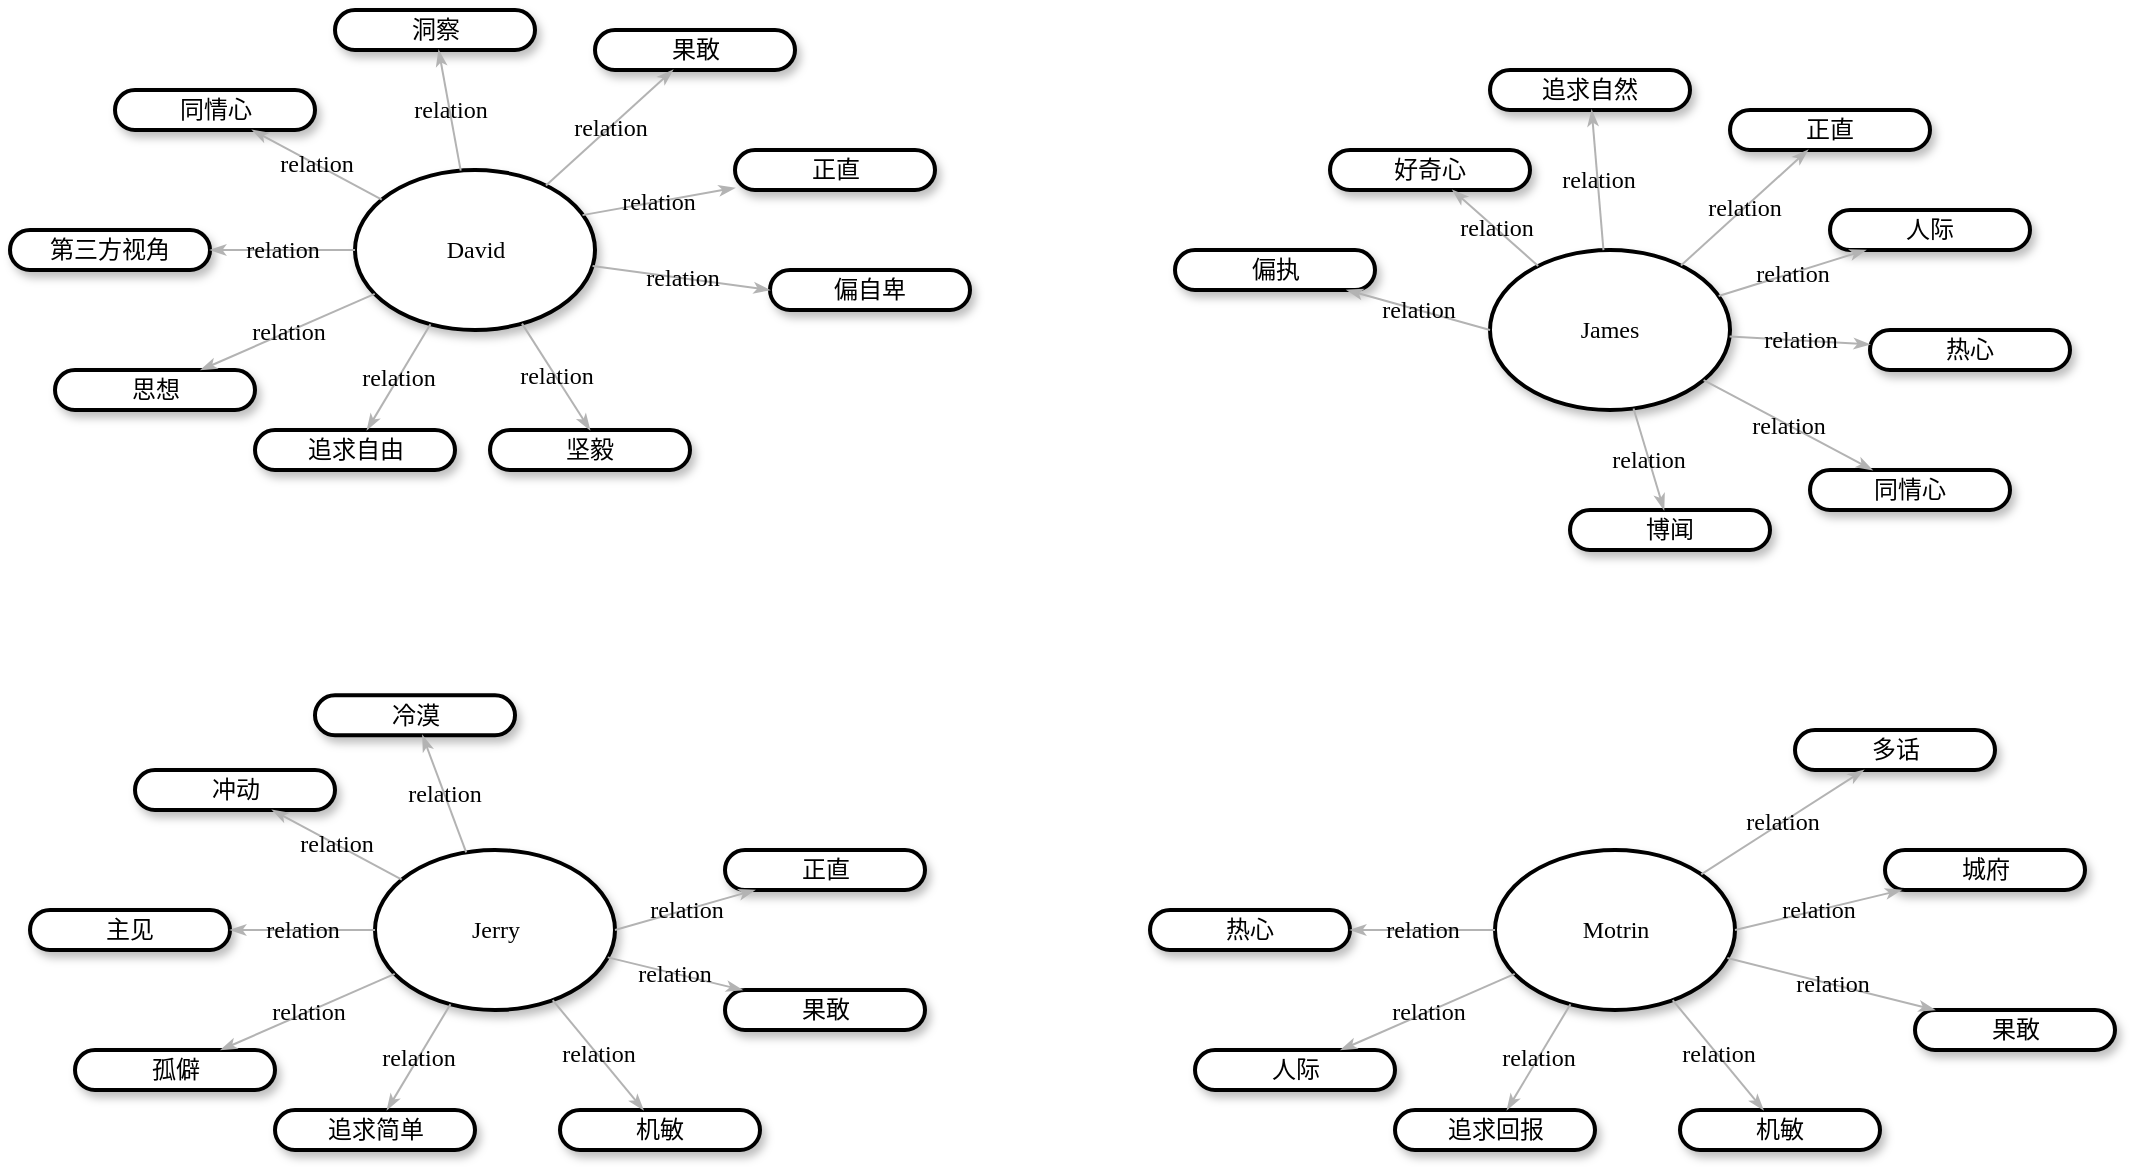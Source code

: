 <mxfile version="20.5.3" type="github" pages="3">
  <diagram name="Page-1" id="ad52d381-51e7-2e0d-a935-2d0ddd2fd229">
    <mxGraphModel dx="1882" dy="436" grid="1" gridSize="10" guides="1" tooltips="1" connect="1" arrows="1" fold="1" page="1" pageScale="1" pageWidth="1100" pageHeight="850" background="none" math="0" shadow="0">
      <root>
        <mxCell id="0" />
        <mxCell id="1" parent="0" />
        <mxCell id="2c924340bb9dbf6c-1" value="同情心" style="whiteSpace=wrap;html=1;rounded=1;shadow=1;comic=0;labelBackgroundColor=none;strokeWidth=2;fontFamily=Verdana;fontSize=12;align=center;arcSize=50;" parent="1" vertex="1">
          <mxGeometry x="52.5" y="130" width="100" height="20" as="geometry" />
        </mxCell>
        <mxCell id="2c924340bb9dbf6c-2" value="David" style="ellipse;whiteSpace=wrap;html=1;rounded=1;shadow=1;comic=0;labelBackgroundColor=none;strokeWidth=2;fontFamily=Verdana;fontSize=12;align=center;" parent="1" vertex="1">
          <mxGeometry x="172.5" y="170" width="120" height="80" as="geometry" />
        </mxCell>
        <mxCell id="2c924340bb9dbf6c-3" value="&lt;span&gt;James&lt;/span&gt;" style="ellipse;whiteSpace=wrap;html=1;rounded=1;shadow=1;comic=0;labelBackgroundColor=none;strokeWidth=2;fontFamily=Verdana;fontSize=12;align=center;" parent="1" vertex="1">
          <mxGeometry x="740" y="210" width="120" height="80" as="geometry" />
        </mxCell>
        <mxCell id="2c924340bb9dbf6c-8" value="第三方视角" style="whiteSpace=wrap;html=1;rounded=1;shadow=1;comic=0;labelBackgroundColor=none;strokeWidth=2;fontFamily=Verdana;fontSize=12;align=center;arcSize=50;" parent="1" vertex="1">
          <mxGeometry y="200" width="100" height="20" as="geometry" />
        </mxCell>
        <mxCell id="2c924340bb9dbf6c-9" value="思想" style="whiteSpace=wrap;html=1;rounded=1;shadow=1;comic=0;labelBackgroundColor=none;strokeWidth=2;fontFamily=Verdana;fontSize=12;align=center;arcSize=50;" parent="1" vertex="1">
          <mxGeometry x="22.5" y="270" width="100" height="20" as="geometry" />
        </mxCell>
        <mxCell id="2c924340bb9dbf6c-10" value="洞察" style="whiteSpace=wrap;html=1;rounded=1;shadow=1;comic=0;labelBackgroundColor=none;strokeWidth=2;fontFamily=Verdana;fontSize=12;align=center;arcSize=50;" parent="1" vertex="1">
          <mxGeometry x="162.5" y="90" width="100" height="20" as="geometry" />
        </mxCell>
        <mxCell id="2c924340bb9dbf6c-11" value="&lt;span&gt;好奇心&lt;/span&gt;" style="whiteSpace=wrap;html=1;rounded=1;shadow=1;comic=0;labelBackgroundColor=none;strokeWidth=2;fontFamily=Verdana;fontSize=12;align=center;arcSize=50;" parent="1" vertex="1">
          <mxGeometry x="660" y="160" width="100" height="20" as="geometry" />
        </mxCell>
        <mxCell id="2c924340bb9dbf6c-14" value="追求自然" style="whiteSpace=wrap;html=1;rounded=1;shadow=1;comic=0;labelBackgroundColor=none;strokeWidth=2;fontFamily=Verdana;fontSize=12;align=center;arcSize=50;" parent="1" vertex="1">
          <mxGeometry x="740" y="120" width="100" height="20" as="geometry" />
        </mxCell>
        <mxCell id="2c924340bb9dbf6c-15" value="正直" style="whiteSpace=wrap;html=1;rounded=1;shadow=1;comic=0;labelBackgroundColor=none;strokeWidth=2;fontFamily=Verdana;fontSize=12;align=center;arcSize=50;" parent="1" vertex="1">
          <mxGeometry x="860" y="140" width="100" height="20" as="geometry" />
        </mxCell>
        <mxCell id="2c924340bb9dbf6c-16" value="&lt;span&gt;人际&lt;/span&gt;" style="whiteSpace=wrap;html=1;rounded=1;shadow=1;comic=0;labelBackgroundColor=none;strokeWidth=2;fontFamily=Verdana;fontSize=12;align=center;arcSize=50;" parent="1" vertex="1">
          <mxGeometry x="910" y="190" width="100" height="20" as="geometry" />
        </mxCell>
        <mxCell id="2c924340bb9dbf6c-17" value="热心" style="whiteSpace=wrap;html=1;rounded=1;shadow=1;comic=0;labelBackgroundColor=none;strokeWidth=2;fontFamily=Verdana;fontSize=12;align=center;arcSize=50;" parent="1" vertex="1">
          <mxGeometry x="930" y="250" width="100" height="20" as="geometry" />
        </mxCell>
        <mxCell id="2c924340bb9dbf6c-18" value="&lt;span&gt;同情心&lt;/span&gt;" style="whiteSpace=wrap;html=1;rounded=1;shadow=1;comic=0;labelBackgroundColor=none;strokeWidth=2;fontFamily=Verdana;fontSize=12;align=center;arcSize=50;" parent="1" vertex="1">
          <mxGeometry x="900" y="320" width="100" height="20" as="geometry" />
        </mxCell>
        <mxCell id="2c924340bb9dbf6c-19" value="博闻" style="whiteSpace=wrap;html=1;rounded=1;shadow=1;comic=0;labelBackgroundColor=none;strokeWidth=2;fontFamily=Verdana;fontSize=12;align=center;arcSize=50;" parent="1" vertex="1">
          <mxGeometry x="780" y="340" width="100" height="20" as="geometry" />
        </mxCell>
        <mxCell id="2c924340bb9dbf6c-27" value="relation" style="edgeStyle=none;rounded=1;html=1;labelBackgroundColor=none;startArrow=none;startFill=0;startSize=5;endArrow=classicThin;endFill=1;endSize=5;jettySize=auto;orthogonalLoop=1;strokeColor=#B3B3B3;strokeWidth=1;fontFamily=Verdana;fontSize=12" parent="1" source="2c924340bb9dbf6c-2" target="2c924340bb9dbf6c-10" edge="1">
          <mxGeometry relative="1" as="geometry" />
        </mxCell>
        <mxCell id="2c924340bb9dbf6c-28" value="relation" style="edgeStyle=none;rounded=1;html=1;labelBackgroundColor=none;startArrow=none;startFill=0;startSize=5;endArrow=classicThin;endFill=1;endSize=5;jettySize=auto;orthogonalLoop=1;strokeColor=#B3B3B3;strokeWidth=1;fontFamily=Verdana;fontSize=12" parent="1" source="2c924340bb9dbf6c-2" target="2c924340bb9dbf6c-1" edge="1">
          <mxGeometry relative="1" as="geometry" />
        </mxCell>
        <mxCell id="2c924340bb9dbf6c-29" value="relation" style="edgeStyle=none;rounded=1;html=1;labelBackgroundColor=none;startArrow=none;startFill=0;startSize=5;endArrow=classicThin;endFill=1;endSize=5;jettySize=auto;orthogonalLoop=1;strokeColor=#B3B3B3;strokeWidth=1;fontFamily=Verdana;fontSize=12" parent="1" source="2c924340bb9dbf6c-2" target="2c924340bb9dbf6c-8" edge="1">
          <mxGeometry relative="1" as="geometry" />
        </mxCell>
        <mxCell id="2c924340bb9dbf6c-30" value="relation" style="edgeStyle=none;rounded=1;html=1;labelBackgroundColor=none;startArrow=none;startFill=0;startSize=5;endArrow=classicThin;endFill=1;endSize=5;jettySize=auto;orthogonalLoop=1;strokeColor=#B3B3B3;strokeWidth=1;fontFamily=Verdana;fontSize=12" parent="1" source="2c924340bb9dbf6c-2" target="2c924340bb9dbf6c-9" edge="1">
          <mxGeometry relative="1" as="geometry" />
        </mxCell>
        <mxCell id="2c924340bb9dbf6c-40" value="relation" style="edgeStyle=none;rounded=1;html=1;labelBackgroundColor=none;startArrow=none;startFill=0;startSize=5;endArrow=classicThin;endFill=1;endSize=5;jettySize=auto;orthogonalLoop=1;strokeColor=#B3B3B3;strokeWidth=1;fontFamily=Verdana;fontSize=12" parent="1" source="2c924340bb9dbf6c-3" target="2c924340bb9dbf6c-19" edge="1">
          <mxGeometry relative="1" as="geometry" />
        </mxCell>
        <mxCell id="2c924340bb9dbf6c-41" value="relation" style="edgeStyle=none;rounded=1;html=1;labelBackgroundColor=none;startArrow=none;startFill=0;startSize=5;endArrow=classicThin;endFill=1;endSize=5;jettySize=auto;orthogonalLoop=1;strokeColor=#B3B3B3;strokeWidth=1;fontFamily=Verdana;fontSize=12" parent="1" source="2c924340bb9dbf6c-3" target="2c924340bb9dbf6c-18" edge="1">
          <mxGeometry relative="1" as="geometry" />
        </mxCell>
        <mxCell id="2c924340bb9dbf6c-42" value="relation" style="edgeStyle=none;rounded=1;html=1;labelBackgroundColor=none;startArrow=none;startFill=0;startSize=5;endArrow=classicThin;endFill=1;endSize=5;jettySize=auto;orthogonalLoop=1;strokeColor=#B3B3B3;strokeWidth=1;fontFamily=Verdana;fontSize=12" parent="1" source="2c924340bb9dbf6c-3" target="2c924340bb9dbf6c-17" edge="1">
          <mxGeometry relative="1" as="geometry" />
        </mxCell>
        <mxCell id="2c924340bb9dbf6c-43" value="relation" style="edgeStyle=none;rounded=1;html=1;labelBackgroundColor=none;startArrow=none;startFill=0;startSize=5;endArrow=classicThin;endFill=1;endSize=5;jettySize=auto;orthogonalLoop=1;strokeColor=#B3B3B3;strokeWidth=1;fontFamily=Verdana;fontSize=12" parent="1" source="2c924340bb9dbf6c-3" target="2c924340bb9dbf6c-16" edge="1">
          <mxGeometry relative="1" as="geometry" />
        </mxCell>
        <mxCell id="2c924340bb9dbf6c-44" value="relation" style="edgeStyle=none;rounded=1;html=1;labelBackgroundColor=none;startArrow=none;startFill=0;startSize=5;endArrow=classicThin;endFill=1;endSize=5;jettySize=auto;orthogonalLoop=1;strokeColor=#B3B3B3;strokeWidth=1;fontFamily=Verdana;fontSize=12" parent="1" source="2c924340bb9dbf6c-3" target="2c924340bb9dbf6c-15" edge="1">
          <mxGeometry relative="1" as="geometry" />
        </mxCell>
        <mxCell id="2c924340bb9dbf6c-45" value="relation" style="edgeStyle=none;rounded=1;html=1;labelBackgroundColor=none;startArrow=none;startFill=0;startSize=5;endArrow=classicThin;endFill=1;endSize=5;jettySize=auto;orthogonalLoop=1;strokeColor=#B3B3B3;strokeWidth=1;fontFamily=Verdana;fontSize=12" parent="1" source="2c924340bb9dbf6c-3" target="2c924340bb9dbf6c-14" edge="1">
          <mxGeometry relative="1" as="geometry" />
        </mxCell>
        <mxCell id="2c924340bb9dbf6c-46" value="relation" style="edgeStyle=none;rounded=1;html=1;labelBackgroundColor=none;startArrow=none;startFill=0;startSize=5;endArrow=classicThin;endFill=1;endSize=5;jettySize=auto;orthogonalLoop=1;strokeColor=#B3B3B3;strokeWidth=1;fontFamily=Verdana;fontSize=12" parent="1" source="2c924340bb9dbf6c-3" target="2c924340bb9dbf6c-11" edge="1">
          <mxGeometry relative="1" as="geometry" />
        </mxCell>
        <mxCell id="2c924340bb9dbf6c-55" value="果敢" style="whiteSpace=wrap;html=1;rounded=1;shadow=1;comic=0;labelBackgroundColor=none;strokeWidth=2;fontFamily=Verdana;fontSize=12;align=center;arcSize=50;" parent="1" vertex="1">
          <mxGeometry x="292.5" y="100" width="100" height="20" as="geometry" />
        </mxCell>
        <mxCell id="2c924340bb9dbf6c-56" value="追求自由" style="whiteSpace=wrap;html=1;rounded=1;shadow=1;comic=0;labelBackgroundColor=none;strokeWidth=2;fontFamily=Verdana;fontSize=12;align=center;arcSize=50;" parent="1" vertex="1">
          <mxGeometry x="122.5" y="300" width="100" height="20" as="geometry" />
        </mxCell>
        <mxCell id="2c924340bb9dbf6c-61" value="relation" style="edgeStyle=none;rounded=1;html=1;labelBackgroundColor=none;startArrow=none;startFill=0;startSize=5;endArrow=classicThin;endFill=1;endSize=5;jettySize=auto;orthogonalLoop=1;strokeColor=#B3B3B3;strokeWidth=1;fontFamily=Verdana;fontSize=12" parent="1" source="2c924340bb9dbf6c-2" target="2c924340bb9dbf6c-55" edge="1">
          <mxGeometry relative="1" as="geometry" />
        </mxCell>
        <mxCell id="2c924340bb9dbf6c-62" value="relation" style="edgeStyle=none;rounded=1;html=1;labelBackgroundColor=none;startArrow=none;startFill=0;startSize=5;endArrow=classicThin;endFill=1;endSize=5;jettySize=auto;orthogonalLoop=1;strokeColor=#B3B3B3;strokeWidth=1;fontFamily=Verdana;fontSize=12" parent="1" source="2c924340bb9dbf6c-2" target="2c924340bb9dbf6c-56" edge="1">
          <mxGeometry relative="1" as="geometry" />
        </mxCell>
        <mxCell id="V_UJt_pHZAkh6KoZ6bSy-6" value="正直" style="whiteSpace=wrap;html=1;rounded=1;shadow=1;comic=0;labelBackgroundColor=none;strokeWidth=2;fontFamily=Verdana;fontSize=12;align=center;arcSize=50;" parent="1" vertex="1">
          <mxGeometry x="362.5" y="160" width="100" height="20" as="geometry" />
        </mxCell>
        <mxCell id="V_UJt_pHZAkh6KoZ6bSy-7" value="relation" style="edgeStyle=none;rounded=1;html=1;labelBackgroundColor=none;startArrow=none;startFill=0;startSize=5;endArrow=classicThin;endFill=1;endSize=5;jettySize=auto;orthogonalLoop=1;strokeColor=#B3B3B3;strokeWidth=1;fontFamily=Verdana;fontSize=12;exitX=0.948;exitY=0.282;exitDx=0;exitDy=0;exitPerimeter=0;" parent="1" source="2c924340bb9dbf6c-2" target="V_UJt_pHZAkh6KoZ6bSy-6" edge="1">
          <mxGeometry relative="1" as="geometry">
            <mxPoint x="417.5" y="170.0" as="sourcePoint" />
          </mxGeometry>
        </mxCell>
        <mxCell id="V_UJt_pHZAkh6KoZ6bSy-11" value="冲动" style="whiteSpace=wrap;html=1;rounded=1;shadow=1;comic=0;labelBackgroundColor=none;strokeWidth=2;fontFamily=Verdana;fontSize=12;align=center;arcSize=50;" parent="1" vertex="1">
          <mxGeometry x="62.5" y="470" width="100" height="20" as="geometry" />
        </mxCell>
        <mxCell id="V_UJt_pHZAkh6KoZ6bSy-12" value="Jerry" style="ellipse;whiteSpace=wrap;html=1;rounded=1;shadow=1;comic=0;labelBackgroundColor=none;strokeWidth=2;fontFamily=Verdana;fontSize=12;align=center;" parent="1" vertex="1">
          <mxGeometry x="182.5" y="510" width="120" height="80" as="geometry" />
        </mxCell>
        <mxCell id="V_UJt_pHZAkh6KoZ6bSy-13" value="主见" style="whiteSpace=wrap;html=1;rounded=1;shadow=1;comic=0;labelBackgroundColor=none;strokeWidth=2;fontFamily=Verdana;fontSize=12;align=center;arcSize=50;" parent="1" vertex="1">
          <mxGeometry x="10" y="540" width="100" height="20" as="geometry" />
        </mxCell>
        <mxCell id="V_UJt_pHZAkh6KoZ6bSy-14" value="孤僻" style="whiteSpace=wrap;html=1;rounded=1;shadow=1;comic=0;labelBackgroundColor=none;strokeWidth=2;fontFamily=Verdana;fontSize=12;align=center;arcSize=50;" parent="1" vertex="1">
          <mxGeometry x="32.5" y="610" width="100" height="20" as="geometry" />
        </mxCell>
        <mxCell id="V_UJt_pHZAkh6KoZ6bSy-15" value="机敏" style="whiteSpace=wrap;html=1;rounded=1;shadow=1;comic=0;labelBackgroundColor=none;strokeWidth=2;fontFamily=Verdana;fontSize=12;align=center;arcSize=50;" parent="1" vertex="1">
          <mxGeometry x="275" y="640" width="100" height="20" as="geometry" />
        </mxCell>
        <mxCell id="V_UJt_pHZAkh6KoZ6bSy-16" value="relation" style="edgeStyle=none;rounded=1;html=1;labelBackgroundColor=none;startArrow=none;startFill=0;startSize=5;endArrow=classicThin;endFill=1;endSize=5;jettySize=auto;orthogonalLoop=1;strokeColor=#B3B3B3;strokeWidth=1;fontFamily=Verdana;fontSize=12" parent="1" source="V_UJt_pHZAkh6KoZ6bSy-12" target="V_UJt_pHZAkh6KoZ6bSy-15" edge="1">
          <mxGeometry relative="1" as="geometry" />
        </mxCell>
        <mxCell id="V_UJt_pHZAkh6KoZ6bSy-17" value="relation" style="edgeStyle=none;rounded=1;html=1;labelBackgroundColor=none;startArrow=none;startFill=0;startSize=5;endArrow=classicThin;endFill=1;endSize=5;jettySize=auto;orthogonalLoop=1;strokeColor=#B3B3B3;strokeWidth=1;fontFamily=Verdana;fontSize=12" parent="1" source="V_UJt_pHZAkh6KoZ6bSy-12" target="V_UJt_pHZAkh6KoZ6bSy-11" edge="1">
          <mxGeometry relative="1" as="geometry" />
        </mxCell>
        <mxCell id="V_UJt_pHZAkh6KoZ6bSy-18" value="relation" style="edgeStyle=none;rounded=1;html=1;labelBackgroundColor=none;startArrow=none;startFill=0;startSize=5;endArrow=classicThin;endFill=1;endSize=5;jettySize=auto;orthogonalLoop=1;strokeColor=#B3B3B3;strokeWidth=1;fontFamily=Verdana;fontSize=12" parent="1" source="V_UJt_pHZAkh6KoZ6bSy-12" target="V_UJt_pHZAkh6KoZ6bSy-13" edge="1">
          <mxGeometry relative="1" as="geometry" />
        </mxCell>
        <mxCell id="V_UJt_pHZAkh6KoZ6bSy-19" value="relation" style="edgeStyle=none;rounded=1;html=1;labelBackgroundColor=none;startArrow=none;startFill=0;startSize=5;endArrow=classicThin;endFill=1;endSize=5;jettySize=auto;orthogonalLoop=1;strokeColor=#B3B3B3;strokeWidth=1;fontFamily=Verdana;fontSize=12" parent="1" source="V_UJt_pHZAkh6KoZ6bSy-12" target="V_UJt_pHZAkh6KoZ6bSy-14" edge="1">
          <mxGeometry relative="1" as="geometry" />
        </mxCell>
        <mxCell id="V_UJt_pHZAkh6KoZ6bSy-20" value="果敢" style="whiteSpace=wrap;html=1;rounded=1;shadow=1;comic=0;labelBackgroundColor=none;strokeWidth=2;fontFamily=Verdana;fontSize=12;align=center;arcSize=50;" parent="1" vertex="1">
          <mxGeometry x="357.5" y="580" width="100" height="20" as="geometry" />
        </mxCell>
        <mxCell id="V_UJt_pHZAkh6KoZ6bSy-21" value="追求简单" style="whiteSpace=wrap;html=1;rounded=1;shadow=1;comic=0;labelBackgroundColor=none;strokeWidth=2;fontFamily=Verdana;fontSize=12;align=center;arcSize=50;" parent="1" vertex="1">
          <mxGeometry x="132.5" y="640" width="100" height="20" as="geometry" />
        </mxCell>
        <mxCell id="V_UJt_pHZAkh6KoZ6bSy-22" value="relation" style="edgeStyle=none;rounded=1;html=1;labelBackgroundColor=none;startArrow=none;startFill=0;startSize=5;endArrow=classicThin;endFill=1;endSize=5;jettySize=auto;orthogonalLoop=1;strokeColor=#B3B3B3;strokeWidth=1;fontFamily=Verdana;fontSize=12" parent="1" source="V_UJt_pHZAkh6KoZ6bSy-12" target="V_UJt_pHZAkh6KoZ6bSy-20" edge="1">
          <mxGeometry relative="1" as="geometry" />
        </mxCell>
        <mxCell id="V_UJt_pHZAkh6KoZ6bSy-23" value="relation" style="edgeStyle=none;rounded=1;html=1;labelBackgroundColor=none;startArrow=none;startFill=0;startSize=5;endArrow=classicThin;endFill=1;endSize=5;jettySize=auto;orthogonalLoop=1;strokeColor=#B3B3B3;strokeWidth=1;fontFamily=Verdana;fontSize=12" parent="1" source="V_UJt_pHZAkh6KoZ6bSy-12" target="V_UJt_pHZAkh6KoZ6bSy-21" edge="1">
          <mxGeometry relative="1" as="geometry" />
        </mxCell>
        <mxCell id="V_UJt_pHZAkh6KoZ6bSy-24" value="正直" style="whiteSpace=wrap;html=1;rounded=1;shadow=1;comic=0;labelBackgroundColor=none;strokeWidth=2;fontFamily=Verdana;fontSize=12;align=center;arcSize=50;" parent="1" vertex="1">
          <mxGeometry x="357.5" y="510" width="100" height="20" as="geometry" />
        </mxCell>
        <mxCell id="V_UJt_pHZAkh6KoZ6bSy-25" value="relation" style="edgeStyle=none;rounded=1;html=1;labelBackgroundColor=none;startArrow=none;startFill=0;startSize=5;endArrow=classicThin;endFill=1;endSize=5;jettySize=auto;orthogonalLoop=1;strokeColor=#B3B3B3;strokeWidth=1;fontFamily=Verdana;fontSize=12;exitX=1;exitY=0.5;exitDx=0;exitDy=0;" parent="1" source="V_UJt_pHZAkh6KoZ6bSy-12" target="V_UJt_pHZAkh6KoZ6bSy-24" edge="1">
          <mxGeometry relative="1" as="geometry">
            <mxPoint x="427.5" y="510.0" as="sourcePoint" />
          </mxGeometry>
        </mxCell>
        <mxCell id="V_UJt_pHZAkh6KoZ6bSy-26" value="多话" style="whiteSpace=wrap;html=1;rounded=1;shadow=1;comic=0;labelBackgroundColor=none;strokeWidth=2;fontFamily=Verdana;fontSize=12;align=center;arcSize=50;" parent="1" vertex="1">
          <mxGeometry x="892.5" y="450" width="100" height="20" as="geometry" />
        </mxCell>
        <mxCell id="V_UJt_pHZAkh6KoZ6bSy-27" value="Motrin" style="ellipse;whiteSpace=wrap;html=1;rounded=1;shadow=1;comic=0;labelBackgroundColor=none;strokeWidth=2;fontFamily=Verdana;fontSize=12;align=center;" parent="1" vertex="1">
          <mxGeometry x="742.5" y="510" width="120" height="80" as="geometry" />
        </mxCell>
        <mxCell id="V_UJt_pHZAkh6KoZ6bSy-28" value="热心" style="whiteSpace=wrap;html=1;rounded=1;shadow=1;comic=0;labelBackgroundColor=none;strokeWidth=2;fontFamily=Verdana;fontSize=12;align=center;arcSize=50;" parent="1" vertex="1">
          <mxGeometry x="570" y="540" width="100" height="20" as="geometry" />
        </mxCell>
        <mxCell id="V_UJt_pHZAkh6KoZ6bSy-29" value="人际" style="whiteSpace=wrap;html=1;rounded=1;shadow=1;comic=0;labelBackgroundColor=none;strokeWidth=2;fontFamily=Verdana;fontSize=12;align=center;arcSize=50;" parent="1" vertex="1">
          <mxGeometry x="592.5" y="610" width="100" height="20" as="geometry" />
        </mxCell>
        <mxCell id="V_UJt_pHZAkh6KoZ6bSy-30" value="机敏" style="whiteSpace=wrap;html=1;rounded=1;shadow=1;comic=0;labelBackgroundColor=none;strokeWidth=2;fontFamily=Verdana;fontSize=12;align=center;arcSize=50;" parent="1" vertex="1">
          <mxGeometry x="835" y="640" width="100" height="20" as="geometry" />
        </mxCell>
        <mxCell id="V_UJt_pHZAkh6KoZ6bSy-31" value="relation" style="edgeStyle=none;rounded=1;html=1;labelBackgroundColor=none;startArrow=none;startFill=0;startSize=5;endArrow=classicThin;endFill=1;endSize=5;jettySize=auto;orthogonalLoop=1;strokeColor=#B3B3B3;strokeWidth=1;fontFamily=Verdana;fontSize=12" parent="1" source="V_UJt_pHZAkh6KoZ6bSy-27" target="V_UJt_pHZAkh6KoZ6bSy-30" edge="1">
          <mxGeometry relative="1" as="geometry" />
        </mxCell>
        <mxCell id="V_UJt_pHZAkh6KoZ6bSy-32" value="relation" style="edgeStyle=none;rounded=1;html=1;labelBackgroundColor=none;startArrow=none;startFill=0;startSize=5;endArrow=classicThin;endFill=1;endSize=5;jettySize=auto;orthogonalLoop=1;strokeColor=#B3B3B3;strokeWidth=1;fontFamily=Verdana;fontSize=12" parent="1" source="V_UJt_pHZAkh6KoZ6bSy-27" target="V_UJt_pHZAkh6KoZ6bSy-26" edge="1">
          <mxGeometry relative="1" as="geometry" />
        </mxCell>
        <mxCell id="V_UJt_pHZAkh6KoZ6bSy-33" value="relation" style="edgeStyle=none;rounded=1;html=1;labelBackgroundColor=none;startArrow=none;startFill=0;startSize=5;endArrow=classicThin;endFill=1;endSize=5;jettySize=auto;orthogonalLoop=1;strokeColor=#B3B3B3;strokeWidth=1;fontFamily=Verdana;fontSize=12" parent="1" source="V_UJt_pHZAkh6KoZ6bSy-27" target="V_UJt_pHZAkh6KoZ6bSy-28" edge="1">
          <mxGeometry relative="1" as="geometry" />
        </mxCell>
        <mxCell id="V_UJt_pHZAkh6KoZ6bSy-34" value="relation" style="edgeStyle=none;rounded=1;html=1;labelBackgroundColor=none;startArrow=none;startFill=0;startSize=5;endArrow=classicThin;endFill=1;endSize=5;jettySize=auto;orthogonalLoop=1;strokeColor=#B3B3B3;strokeWidth=1;fontFamily=Verdana;fontSize=12" parent="1" source="V_UJt_pHZAkh6KoZ6bSy-27" target="V_UJt_pHZAkh6KoZ6bSy-29" edge="1">
          <mxGeometry relative="1" as="geometry" />
        </mxCell>
        <mxCell id="V_UJt_pHZAkh6KoZ6bSy-35" value="果敢" style="whiteSpace=wrap;html=1;rounded=1;shadow=1;comic=0;labelBackgroundColor=none;strokeWidth=2;fontFamily=Verdana;fontSize=12;align=center;arcSize=50;" parent="1" vertex="1">
          <mxGeometry x="952.5" y="590" width="100" height="20" as="geometry" />
        </mxCell>
        <mxCell id="V_UJt_pHZAkh6KoZ6bSy-36" value="追求回报" style="whiteSpace=wrap;html=1;rounded=1;shadow=1;comic=0;labelBackgroundColor=none;strokeWidth=2;fontFamily=Verdana;fontSize=12;align=center;arcSize=50;" parent="1" vertex="1">
          <mxGeometry x="692.5" y="640" width="100" height="20" as="geometry" />
        </mxCell>
        <mxCell id="V_UJt_pHZAkh6KoZ6bSy-37" value="relation" style="edgeStyle=none;rounded=1;html=1;labelBackgroundColor=none;startArrow=none;startFill=0;startSize=5;endArrow=classicThin;endFill=1;endSize=5;jettySize=auto;orthogonalLoop=1;strokeColor=#B3B3B3;strokeWidth=1;fontFamily=Verdana;fontSize=12" parent="1" source="V_UJt_pHZAkh6KoZ6bSy-27" target="V_UJt_pHZAkh6KoZ6bSy-35" edge="1">
          <mxGeometry relative="1" as="geometry" />
        </mxCell>
        <mxCell id="V_UJt_pHZAkh6KoZ6bSy-38" value="relation" style="edgeStyle=none;rounded=1;html=1;labelBackgroundColor=none;startArrow=none;startFill=0;startSize=5;endArrow=classicThin;endFill=1;endSize=5;jettySize=auto;orthogonalLoop=1;strokeColor=#B3B3B3;strokeWidth=1;fontFamily=Verdana;fontSize=12" parent="1" source="V_UJt_pHZAkh6KoZ6bSy-27" target="V_UJt_pHZAkh6KoZ6bSy-36" edge="1">
          <mxGeometry relative="1" as="geometry" />
        </mxCell>
        <mxCell id="V_UJt_pHZAkh6KoZ6bSy-39" value="城府" style="whiteSpace=wrap;html=1;rounded=1;shadow=1;comic=0;labelBackgroundColor=none;strokeWidth=2;fontFamily=Verdana;fontSize=12;align=center;arcSize=50;" parent="1" vertex="1">
          <mxGeometry x="937.5" y="510" width="100" height="20" as="geometry" />
        </mxCell>
        <mxCell id="V_UJt_pHZAkh6KoZ6bSy-40" value="relation" style="edgeStyle=none;rounded=1;html=1;labelBackgroundColor=none;startArrow=none;startFill=0;startSize=5;endArrow=classicThin;endFill=1;endSize=5;jettySize=auto;orthogonalLoop=1;strokeColor=#B3B3B3;strokeWidth=1;fontFamily=Verdana;fontSize=12;exitX=1;exitY=0.5;exitDx=0;exitDy=0;" parent="1" source="V_UJt_pHZAkh6KoZ6bSy-27" target="V_UJt_pHZAkh6KoZ6bSy-39" edge="1">
          <mxGeometry relative="1" as="geometry">
            <mxPoint x="987.5" y="510.0" as="sourcePoint" />
          </mxGeometry>
        </mxCell>
        <mxCell id="V_UJt_pHZAkh6KoZ6bSy-43" value="坚毅" style="whiteSpace=wrap;html=1;rounded=1;shadow=1;comic=0;labelBackgroundColor=none;strokeWidth=2;fontFamily=Verdana;fontSize=12;align=center;arcSize=50;" parent="1" vertex="1">
          <mxGeometry x="240" y="300" width="100" height="20" as="geometry" />
        </mxCell>
        <mxCell id="V_UJt_pHZAkh6KoZ6bSy-44" value="relation" style="edgeStyle=none;rounded=1;html=1;labelBackgroundColor=none;startArrow=none;startFill=0;startSize=5;endArrow=classicThin;endFill=1;endSize=5;jettySize=auto;orthogonalLoop=1;strokeColor=#B3B3B3;strokeWidth=1;fontFamily=Verdana;fontSize=12;entryX=0.5;entryY=0;entryDx=0;entryDy=0;" parent="1" source="2c924340bb9dbf6c-2" target="V_UJt_pHZAkh6KoZ6bSy-43" edge="1">
          <mxGeometry relative="1" as="geometry">
            <mxPoint x="220.106" y="257.11" as="sourcePoint" />
            <mxPoint x="188.5" y="310.0" as="targetPoint" />
          </mxGeometry>
        </mxCell>
        <mxCell id="V_UJt_pHZAkh6KoZ6bSy-45" value="偏自卑" style="whiteSpace=wrap;html=1;rounded=1;shadow=1;comic=0;labelBackgroundColor=none;strokeWidth=2;fontFamily=Verdana;fontSize=12;align=center;arcSize=50;" parent="1" vertex="1">
          <mxGeometry x="380" y="220" width="100" height="20" as="geometry" />
        </mxCell>
        <mxCell id="V_UJt_pHZAkh6KoZ6bSy-46" value="relation" style="edgeStyle=none;rounded=1;html=1;labelBackgroundColor=none;startArrow=none;startFill=0;startSize=5;endArrow=classicThin;endFill=1;endSize=5;jettySize=auto;orthogonalLoop=1;strokeColor=#B3B3B3;strokeWidth=1;fontFamily=Verdana;fontSize=12;entryX=0;entryY=0.5;entryDx=0;entryDy=0;" parent="1" source="2c924340bb9dbf6c-2" target="V_UJt_pHZAkh6KoZ6bSy-45" edge="1">
          <mxGeometry relative="1" as="geometry">
            <mxPoint x="265.982" y="256.809" as="sourcePoint" />
            <mxPoint x="300" y="310.0" as="targetPoint" />
          </mxGeometry>
        </mxCell>
        <mxCell id="V_UJt_pHZAkh6KoZ6bSy-47" value="冷漠" style="whiteSpace=wrap;html=1;rounded=1;shadow=1;comic=0;labelBackgroundColor=none;strokeWidth=2;fontFamily=Verdana;fontSize=12;align=center;arcSize=50;" parent="1" vertex="1">
          <mxGeometry x="152.5" y="432.61" width="100" height="20" as="geometry" />
        </mxCell>
        <mxCell id="V_UJt_pHZAkh6KoZ6bSy-48" value="relation" style="edgeStyle=none;rounded=1;html=1;labelBackgroundColor=none;startArrow=none;startFill=0;startSize=5;endArrow=classicThin;endFill=1;endSize=5;jettySize=auto;orthogonalLoop=1;strokeColor=#B3B3B3;strokeWidth=1;fontFamily=Verdana;fontSize=12" parent="1" source="V_UJt_pHZAkh6KoZ6bSy-12" target="V_UJt_pHZAkh6KoZ6bSy-47" edge="1">
          <mxGeometry relative="1" as="geometry">
            <mxPoint x="285.933" y="487.386" as="sourcePoint" />
          </mxGeometry>
        </mxCell>
        <mxCell id="V_UJt_pHZAkh6KoZ6bSy-50" value="&lt;span&gt;偏执&lt;/span&gt;" style="whiteSpace=wrap;html=1;rounded=1;shadow=1;comic=0;labelBackgroundColor=none;strokeWidth=2;fontFamily=Verdana;fontSize=12;align=center;arcSize=50;" parent="1" vertex="1">
          <mxGeometry x="582.5" y="210" width="100" height="20" as="geometry" />
        </mxCell>
        <mxCell id="V_UJt_pHZAkh6KoZ6bSy-51" value="relation" style="edgeStyle=none;rounded=1;html=1;labelBackgroundColor=none;startArrow=none;startFill=0;startSize=5;endArrow=classicThin;endFill=1;endSize=5;jettySize=auto;orthogonalLoop=1;strokeColor=#B3B3B3;strokeWidth=1;fontFamily=Verdana;fontSize=12;exitX=0;exitY=0.5;exitDx=0;exitDy=0;" parent="1" source="2c924340bb9dbf6c-3" target="V_UJt_pHZAkh6KoZ6bSy-50" edge="1">
          <mxGeometry relative="1" as="geometry">
            <mxPoint x="713.83" y="269.995" as="sourcePoint" />
          </mxGeometry>
        </mxCell>
      </root>
    </mxGraphModel>
  </diagram>
  <diagram id="7WWaUMzmar-rYTefINf2" name="第 2 页">
    <mxGraphModel dx="782" dy="380" grid="1" gridSize="10" guides="1" tooltips="1" connect="1" arrows="1" fold="1" page="1" pageScale="1" pageWidth="1169" pageHeight="827" math="0" shadow="0">
      <root>
        <mxCell id="0" />
        <mxCell id="1" parent="0" />
        <mxCell id="2cMEFdKJKNeh_CFqt2ko-4" style="edgeStyle=orthogonalEdgeStyle;rounded=0;orthogonalLoop=1;jettySize=auto;html=1;" edge="1" parent="1" source="2cMEFdKJKNeh_CFqt2ko-1" target="2cMEFdKJKNeh_CFqt2ko-3">
          <mxGeometry relative="1" as="geometry" />
        </mxCell>
        <mxCell id="2cMEFdKJKNeh_CFqt2ko-1" value="" style="ellipse;whiteSpace=wrap;html=1;aspect=fixed;" vertex="1" parent="1">
          <mxGeometry x="110" y="120" width="30" height="30" as="geometry" />
        </mxCell>
        <mxCell id="2cMEFdKJKNeh_CFqt2ko-7" value="" style="edgeStyle=orthogonalEdgeStyle;rounded=0;orthogonalLoop=1;jettySize=auto;html=1;" edge="1" parent="1" source="2cMEFdKJKNeh_CFqt2ko-2" target="2cMEFdKJKNeh_CFqt2ko-6">
          <mxGeometry relative="1" as="geometry" />
        </mxCell>
        <mxCell id="2cMEFdKJKNeh_CFqt2ko-2" value="dimension&lt;br&gt;check" style="rounded=1;whiteSpace=wrap;html=1;arcSize=4;" vertex="1" parent="1">
          <mxGeometry x="65" y="260" width="120" height="60" as="geometry" />
        </mxCell>
        <mxCell id="2cMEFdKJKNeh_CFqt2ko-5" value="" style="edgeStyle=orthogonalEdgeStyle;rounded=0;orthogonalLoop=1;jettySize=auto;html=1;" edge="1" parent="1" source="2cMEFdKJKNeh_CFqt2ko-3" target="2cMEFdKJKNeh_CFqt2ko-2">
          <mxGeometry relative="1" as="geometry" />
        </mxCell>
        <mxCell id="2cMEFdKJKNeh_CFqt2ko-3" value="anomaly&lt;br&gt;data?" style="rhombus;whiteSpace=wrap;html=1;" vertex="1" parent="1">
          <mxGeometry x="65" y="170" width="120" height="60" as="geometry" />
        </mxCell>
        <mxCell id="2cMEFdKJKNeh_CFqt2ko-9" value="" style="edgeStyle=orthogonalEdgeStyle;rounded=0;orthogonalLoop=1;jettySize=auto;html=1;" edge="1" parent="1" source="2cMEFdKJKNeh_CFqt2ko-6" target="2cMEFdKJKNeh_CFqt2ko-8">
          <mxGeometry relative="1" as="geometry" />
        </mxCell>
        <mxCell id="2cMEFdKJKNeh_CFqt2ko-13" value="" style="edgeStyle=orthogonalEdgeStyle;rounded=0;orthogonalLoop=1;jettySize=auto;html=1;" edge="1" parent="1" source="2cMEFdKJKNeh_CFqt2ko-6" target="2cMEFdKJKNeh_CFqt2ko-12">
          <mxGeometry relative="1" as="geometry" />
        </mxCell>
        <mxCell id="2cMEFdKJKNeh_CFqt2ko-6" value="NULL&lt;br&gt;Value" style="rhombus;whiteSpace=wrap;html=1;" vertex="1" parent="1">
          <mxGeometry x="230" y="260" width="120" height="60" as="geometry" />
        </mxCell>
        <mxCell id="2cMEFdKJKNeh_CFqt2ko-11" value="" style="edgeStyle=orthogonalEdgeStyle;rounded=0;orthogonalLoop=1;jettySize=auto;html=1;" edge="1" parent="1" source="2cMEFdKJKNeh_CFqt2ko-8" target="2cMEFdKJKNeh_CFqt2ko-10">
          <mxGeometry relative="1" as="geometry" />
        </mxCell>
        <mxCell id="2cMEFdKJKNeh_CFqt2ko-15" value="" style="edgeStyle=orthogonalEdgeStyle;rounded=0;orthogonalLoop=1;jettySize=auto;html=1;" edge="1" parent="1" source="2cMEFdKJKNeh_CFqt2ko-8" target="2cMEFdKJKNeh_CFqt2ko-14">
          <mxGeometry relative="1" as="geometry" />
        </mxCell>
        <mxCell id="2cMEFdKJKNeh_CFqt2ko-8" value="Numeric&lt;br&gt;out of range" style="rhombus;whiteSpace=wrap;html=1;" vertex="1" parent="1">
          <mxGeometry x="230" y="340" width="120" height="60" as="geometry" />
        </mxCell>
        <mxCell id="2cMEFdKJKNeh_CFqt2ko-17" value="" style="edgeStyle=orthogonalEdgeStyle;rounded=0;orthogonalLoop=1;jettySize=auto;html=1;" edge="1" parent="1" source="2cMEFdKJKNeh_CFqt2ko-10" target="2cMEFdKJKNeh_CFqt2ko-16">
          <mxGeometry relative="1" as="geometry" />
        </mxCell>
        <mxCell id="2cMEFdKJKNeh_CFqt2ko-21" value="" style="edgeStyle=orthogonalEdgeStyle;rounded=0;orthogonalLoop=1;jettySize=auto;html=1;" edge="1" parent="1" source="2cMEFdKJKNeh_CFqt2ko-10" target="2cMEFdKJKNeh_CFqt2ko-20">
          <mxGeometry relative="1" as="geometry" />
        </mxCell>
        <mxCell id="2cMEFdKJKNeh_CFqt2ko-10" value="error&lt;br&gt;data" style="rhombus;whiteSpace=wrap;html=1;" vertex="1" parent="1">
          <mxGeometry x="230" y="420" width="120" height="60" as="geometry" />
        </mxCell>
        <mxCell id="2cMEFdKJKNeh_CFqt2ko-18" style="edgeStyle=orthogonalEdgeStyle;rounded=0;orthogonalLoop=1;jettySize=auto;html=1;exitX=0.5;exitY=1;exitDx=0;exitDy=0;" edge="1" parent="1" source="2cMEFdKJKNeh_CFqt2ko-12">
          <mxGeometry relative="1" as="geometry">
            <mxPoint x="290" y="330" as="targetPoint" />
            <Array as="points">
              <mxPoint x="450" y="330" />
              <mxPoint x="370" y="330" />
            </Array>
          </mxGeometry>
        </mxCell>
        <mxCell id="2cMEFdKJKNeh_CFqt2ko-12" value="remove&lt;br&gt;NULL samples" style="rounded=1;whiteSpace=wrap;html=1;arcSize=4;" vertex="1" parent="1">
          <mxGeometry x="390" y="260" width="120" height="60" as="geometry" />
        </mxCell>
        <mxCell id="2cMEFdKJKNeh_CFqt2ko-14" value="Clip data" style="rounded=1;whiteSpace=wrap;html=1;arcSize=4;" vertex="1" parent="1">
          <mxGeometry x="390" y="340" width="120" height="60" as="geometry" />
        </mxCell>
        <mxCell id="2cMEFdKJKNeh_CFqt2ko-16" value="remove&lt;br&gt;error samples" style="rounded=1;whiteSpace=wrap;html=1;arcSize=4;" vertex="1" parent="1">
          <mxGeometry x="390" y="420" width="120" height="60" as="geometry" />
        </mxCell>
        <mxCell id="2cMEFdKJKNeh_CFqt2ko-19" style="edgeStyle=orthogonalEdgeStyle;rounded=0;orthogonalLoop=1;jettySize=auto;html=1;exitX=0.5;exitY=1;exitDx=0;exitDy=0;" edge="1" parent="1">
          <mxGeometry relative="1" as="geometry">
            <mxPoint x="290" y="410" as="targetPoint" />
            <mxPoint x="450" y="400" as="sourcePoint" />
            <Array as="points">
              <mxPoint x="450" y="410" />
              <mxPoint x="370" y="410" />
            </Array>
          </mxGeometry>
        </mxCell>
        <mxCell id="2cMEFdKJKNeh_CFqt2ko-20" value="" style="ellipse;whiteSpace=wrap;html=1;aspect=fixed;" vertex="1" parent="1">
          <mxGeometry x="275" y="500" width="30" height="30" as="geometry" />
        </mxCell>
        <mxCell id="2cMEFdKJKNeh_CFqt2ko-23" style="edgeStyle=orthogonalEdgeStyle;rounded=0;orthogonalLoop=1;jettySize=auto;html=1;exitX=0.5;exitY=1;exitDx=0;exitDy=0;" edge="1" parent="1">
          <mxGeometry relative="1" as="geometry">
            <mxPoint x="290" y="490" as="targetPoint" />
            <mxPoint x="450" y="480" as="sourcePoint" />
            <Array as="points">
              <mxPoint x="450" y="490" />
              <mxPoint x="370" y="490" />
            </Array>
          </mxGeometry>
        </mxCell>
        <mxCell id="2cMEFdKJKNeh_CFqt2ko-25" value="Y" style="text;html=1;strokeColor=none;fillColor=none;align=center;verticalAlign=middle;whiteSpace=wrap;rounded=0;" vertex="1" parent="1">
          <mxGeometry x="110" y="230" width="10" height="30" as="geometry" />
        </mxCell>
        <mxCell id="2cMEFdKJKNeh_CFqt2ko-27" value="Y" style="text;html=1;strokeColor=none;fillColor=none;align=center;verticalAlign=middle;whiteSpace=wrap;rounded=0;" vertex="1" parent="1">
          <mxGeometry x="360" y="260" width="10" height="30" as="geometry" />
        </mxCell>
        <mxCell id="2cMEFdKJKNeh_CFqt2ko-28" value="N" style="text;html=1;strokeColor=none;fillColor=none;align=center;verticalAlign=middle;whiteSpace=wrap;rounded=0;" vertex="1" parent="1">
          <mxGeometry x="275" y="320" width="10" height="30" as="geometry" />
        </mxCell>
        <mxCell id="2cMEFdKJKNeh_CFqt2ko-29" value="N" style="text;html=1;strokeColor=none;fillColor=none;align=center;verticalAlign=middle;whiteSpace=wrap;rounded=0;" vertex="1" parent="1">
          <mxGeometry x="275" y="390" width="10" height="30" as="geometry" />
        </mxCell>
        <mxCell id="2cMEFdKJKNeh_CFqt2ko-30" value="Y" style="text;html=1;strokeColor=none;fillColor=none;align=center;verticalAlign=middle;whiteSpace=wrap;rounded=0;" vertex="1" parent="1">
          <mxGeometry x="360" y="340" width="10" height="30" as="geometry" />
        </mxCell>
        <mxCell id="2cMEFdKJKNeh_CFqt2ko-31" value="Y" style="text;html=1;strokeColor=none;fillColor=none;align=center;verticalAlign=middle;whiteSpace=wrap;rounded=0;" vertex="1" parent="1">
          <mxGeometry x="360" y="420" width="10" height="30" as="geometry" />
        </mxCell>
        <mxCell id="2cMEFdKJKNeh_CFqt2ko-34" value="N" style="text;html=1;strokeColor=none;fillColor=none;align=center;verticalAlign=middle;whiteSpace=wrap;rounded=0;" vertex="1" parent="1">
          <mxGeometry x="275" y="473" width="10" height="30" as="geometry" />
        </mxCell>
      </root>
    </mxGraphModel>
  </diagram>
  <diagram id="f3aG59snPb9Gve_y6yHW" name="第 3 页">
    <mxGraphModel dx="782" dy="380" grid="1" gridSize="10" guides="1" tooltips="1" connect="1" arrows="1" fold="1" page="1" pageScale="1" pageWidth="1169" pageHeight="827" math="0" shadow="0">
      <root>
        <mxCell id="0" />
        <mxCell id="1" parent="0" />
        <mxCell id="2x5ESbxXbvGDk34pW_DS-4" value="" style="edgeStyle=orthogonalEdgeStyle;rounded=0;orthogonalLoop=1;jettySize=auto;html=1;endArrow=none;endFill=0;" edge="1" parent="1" source="2x5ESbxXbvGDk34pW_DS-2" target="2x5ESbxXbvGDk34pW_DS-3">
          <mxGeometry relative="1" as="geometry" />
        </mxCell>
        <mxCell id="2x5ESbxXbvGDk34pW_DS-2" value="" style="rounded=0;whiteSpace=wrap;html=1;" vertex="1" parent="1">
          <mxGeometry x="150" y="210" width="10" height="170" as="geometry" />
        </mxCell>
        <mxCell id="2x5ESbxXbvGDk34pW_DS-3" value="业务场景侧" style="rounded=0;whiteSpace=wrap;html=1;" vertex="1" parent="1">
          <mxGeometry x="100" y="150" width="110" height="30" as="geometry" />
        </mxCell>
        <mxCell id="2x5ESbxXbvGDk34pW_DS-5" value="异常性数据检测" style="rounded=0;whiteSpace=wrap;html=1;" vertex="1" parent="1">
          <mxGeometry x="230" y="150" width="110" height="30" as="geometry" />
        </mxCell>
        <mxCell id="2x5ESbxXbvGDk34pW_DS-6" value="" style="edgeStyle=orthogonalEdgeStyle;rounded=0;orthogonalLoop=1;jettySize=auto;html=1;endArrow=none;endFill=0;" edge="1" parent="1" source="2x5ESbxXbvGDk34pW_DS-7">
          <mxGeometry relative="1" as="geometry">
            <mxPoint x="285" y="180" as="targetPoint" />
          </mxGeometry>
        </mxCell>
        <mxCell id="2x5ESbxXbvGDk34pW_DS-7" value="" style="rounded=0;whiteSpace=wrap;html=1;" vertex="1" parent="1">
          <mxGeometry x="280" y="210" width="10" height="170" as="geometry" />
        </mxCell>
        <mxCell id="2x5ESbxXbvGDk34pW_DS-8" value="干扰检测模型" style="rounded=0;whiteSpace=wrap;html=1;" vertex="1" parent="1">
          <mxGeometry x="360" y="150" width="110" height="30" as="geometry" />
        </mxCell>
        <mxCell id="2x5ESbxXbvGDk34pW_DS-9" value="" style="edgeStyle=orthogonalEdgeStyle;rounded=0;orthogonalLoop=1;jettySize=auto;html=1;endArrow=none;endFill=0;" edge="1" parent="1" source="2x5ESbxXbvGDk34pW_DS-10">
          <mxGeometry relative="1" as="geometry">
            <mxPoint x="415" y="180" as="targetPoint" />
          </mxGeometry>
        </mxCell>
        <mxCell id="2x5ESbxXbvGDk34pW_DS-10" value="" style="rounded=0;whiteSpace=wrap;html=1;" vertex="1" parent="1">
          <mxGeometry x="410" y="250" width="10" height="70" as="geometry" />
        </mxCell>
        <mxCell id="2x5ESbxXbvGDk34pW_DS-11" value="" style="shape=flexArrow;endArrow=classic;html=1;rounded=0;" edge="1" parent="1">
          <mxGeometry width="50" height="50" relative="1" as="geometry">
            <mxPoint x="160" y="243" as="sourcePoint" />
            <mxPoint x="280" y="243" as="targetPoint" />
          </mxGeometry>
        </mxCell>
        <mxCell id="2x5ESbxXbvGDk34pW_DS-12" value="" style="shape=flexArrow;endArrow=classic;html=1;rounded=0;entryX=0;entryY=0.25;entryDx=0;entryDy=0;" edge="1" parent="1">
          <mxGeometry width="50" height="50" relative="1" as="geometry">
            <mxPoint x="290" y="270.5" as="sourcePoint" />
            <mxPoint x="410" y="270" as="targetPoint" />
          </mxGeometry>
        </mxCell>
        <mxCell id="2x5ESbxXbvGDk34pW_DS-13" value="服务相应接口" style="rounded=0;whiteSpace=wrap;html=1;" vertex="1" parent="1">
          <mxGeometry x="490" y="150" width="110" height="30" as="geometry" />
        </mxCell>
        <mxCell id="2x5ESbxXbvGDk34pW_DS-14" value="" style="edgeStyle=orthogonalEdgeStyle;rounded=0;orthogonalLoop=1;jettySize=auto;html=1;endArrow=none;endFill=0;" edge="1" parent="1" source="2x5ESbxXbvGDk34pW_DS-15">
          <mxGeometry relative="1" as="geometry">
            <mxPoint x="545" y="180" as="targetPoint" />
          </mxGeometry>
        </mxCell>
        <mxCell id="2x5ESbxXbvGDk34pW_DS-15" value="" style="rounded=0;whiteSpace=wrap;html=1;" vertex="1" parent="1">
          <mxGeometry x="540" y="280" width="10" height="110" as="geometry" />
        </mxCell>
        <mxCell id="2x5ESbxXbvGDk34pW_DS-16" value="" style="shape=flexArrow;endArrow=classic;html=1;rounded=0;" edge="1" parent="1">
          <mxGeometry width="50" height="50" relative="1" as="geometry">
            <mxPoint x="290" y="360.5" as="sourcePoint" />
            <mxPoint x="530" y="360" as="targetPoint" />
          </mxGeometry>
        </mxCell>
        <mxCell id="2x5ESbxXbvGDk34pW_DS-17" value="" style="shape=flexArrow;endArrow=classic;html=1;rounded=0;entryX=0;entryY=0.25;entryDx=0;entryDy=0;" edge="1" parent="1">
          <mxGeometry width="50" height="50" relative="1" as="geometry">
            <mxPoint x="420" y="295" as="sourcePoint" />
            <mxPoint x="540" y="294.5" as="targetPoint" />
          </mxGeometry>
        </mxCell>
      </root>
    </mxGraphModel>
  </diagram>
</mxfile>
